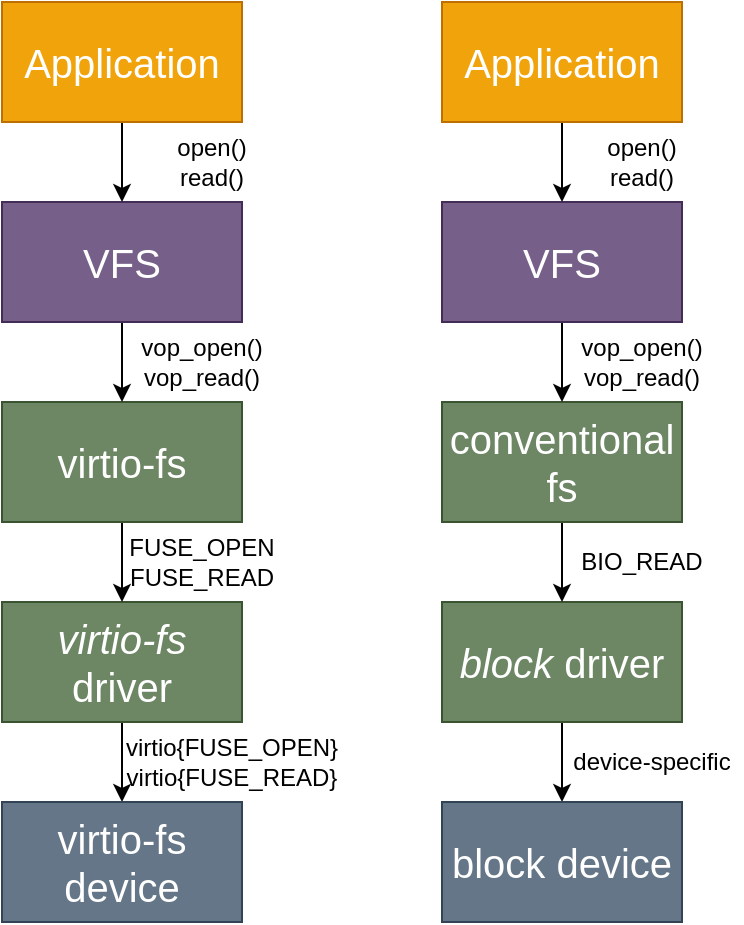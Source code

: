 <mxfile version="13.8.1" type="device"><diagram id="ZkdDAzLG6dOefePDzzhq" name="Page-1"><mxGraphModel dx="1422" dy="807" grid="1" gridSize="10" guides="1" tooltips="1" connect="1" arrows="1" fold="1" page="1" pageScale="1" pageWidth="850" pageHeight="1100" math="0" shadow="0"><root><mxCell id="0"/><mxCell id="1" parent="0"/><mxCell id="KAwaI2S2Kx59H0lu23yh-9" style="edgeStyle=orthogonalEdgeStyle;rounded=0;orthogonalLoop=1;jettySize=auto;html=1;entryX=0.5;entryY=0;entryDx=0;entryDy=0;" edge="1" parent="1" source="KAwaI2S2Kx59H0lu23yh-1" target="KAwaI2S2Kx59H0lu23yh-5"><mxGeometry relative="1" as="geometry"/></mxCell><mxCell id="KAwaI2S2Kx59H0lu23yh-1" value="&lt;font style=&quot;font-size: 20px&quot;&gt;&lt;i&gt;virtio-fs&lt;/i&gt; driver&lt;/font&gt;" style="rounded=0;whiteSpace=wrap;html=1;fillColor=#6d8764;strokeColor=#3A5431;fontColor=#ffffff;" vertex="1" parent="1"><mxGeometry x="240" y="380" width="120" height="60" as="geometry"/></mxCell><mxCell id="KAwaI2S2Kx59H0lu23yh-8" style="edgeStyle=orthogonalEdgeStyle;rounded=0;orthogonalLoop=1;jettySize=auto;html=1;exitX=0.5;exitY=1;exitDx=0;exitDy=0;entryX=0.5;entryY=0;entryDx=0;entryDy=0;" edge="1" parent="1" source="KAwaI2S2Kx59H0lu23yh-2" target="KAwaI2S2Kx59H0lu23yh-1"><mxGeometry relative="1" as="geometry"/></mxCell><mxCell id="KAwaI2S2Kx59H0lu23yh-2" value="&lt;font style=&quot;font-size: 20px&quot;&gt;virtio-fs&lt;/font&gt;" style="rounded=0;whiteSpace=wrap;html=1;fillColor=#6d8764;strokeColor=#3A5431;fontColor=#ffffff;" vertex="1" parent="1"><mxGeometry x="240" y="280" width="120" height="60" as="geometry"/></mxCell><mxCell id="KAwaI2S2Kx59H0lu23yh-7" style="edgeStyle=orthogonalEdgeStyle;rounded=0;orthogonalLoop=1;jettySize=auto;html=1;entryX=0.5;entryY=0;entryDx=0;entryDy=0;" edge="1" parent="1" source="KAwaI2S2Kx59H0lu23yh-3" target="KAwaI2S2Kx59H0lu23yh-2"><mxGeometry relative="1" as="geometry"/></mxCell><mxCell id="KAwaI2S2Kx59H0lu23yh-3" value="&lt;font style=&quot;font-size: 20px&quot;&gt;VFS&lt;/font&gt;" style="rounded=0;whiteSpace=wrap;html=1;fillColor=#76608a;strokeColor=#432D57;fontColor=#ffffff;" vertex="1" parent="1"><mxGeometry x="240" y="180" width="120" height="60" as="geometry"/></mxCell><mxCell id="KAwaI2S2Kx59H0lu23yh-6" style="edgeStyle=orthogonalEdgeStyle;rounded=0;orthogonalLoop=1;jettySize=auto;html=1;entryX=0.5;entryY=0;entryDx=0;entryDy=0;" edge="1" parent="1" source="KAwaI2S2Kx59H0lu23yh-4" target="KAwaI2S2Kx59H0lu23yh-3"><mxGeometry relative="1" as="geometry"/></mxCell><mxCell id="KAwaI2S2Kx59H0lu23yh-4" value="&lt;font style=&quot;font-size: 20px&quot;&gt;Application&lt;/font&gt;" style="rounded=0;whiteSpace=wrap;html=1;fillColor=#f0a30a;strokeColor=#BD7000;fontColor=#ffffff;" vertex="1" parent="1"><mxGeometry x="240" y="80" width="120" height="60" as="geometry"/></mxCell><mxCell id="KAwaI2S2Kx59H0lu23yh-5" value="&lt;font style=&quot;font-size: 20px&quot;&gt;virtio-fs device&lt;/font&gt;" style="rounded=0;whiteSpace=wrap;html=1;glass=0;fillColor=#647687;strokeColor=#314354;fontColor=#ffffff;" vertex="1" parent="1"><mxGeometry x="240" y="480" width="120" height="60" as="geometry"/></mxCell><mxCell id="KAwaI2S2Kx59H0lu23yh-10" style="edgeStyle=orthogonalEdgeStyle;rounded=0;orthogonalLoop=1;jettySize=auto;html=1;entryX=0.5;entryY=0;entryDx=0;entryDy=0;" edge="1" source="KAwaI2S2Kx59H0lu23yh-11" target="KAwaI2S2Kx59H0lu23yh-18" parent="1"><mxGeometry relative="1" as="geometry"/></mxCell><mxCell id="KAwaI2S2Kx59H0lu23yh-11" value="&lt;span style=&quot;font-size: 20px&quot;&gt;&lt;i&gt;block &lt;/i&gt;driver&lt;/span&gt;" style="rounded=0;whiteSpace=wrap;html=1;fillColor=#6d8764;strokeColor=#3A5431;fontColor=#ffffff;" vertex="1" parent="1"><mxGeometry x="460" y="380" width="120" height="60" as="geometry"/></mxCell><mxCell id="KAwaI2S2Kx59H0lu23yh-12" style="edgeStyle=orthogonalEdgeStyle;rounded=0;orthogonalLoop=1;jettySize=auto;html=1;exitX=0.5;exitY=1;exitDx=0;exitDy=0;entryX=0.5;entryY=0;entryDx=0;entryDy=0;" edge="1" source="KAwaI2S2Kx59H0lu23yh-13" target="KAwaI2S2Kx59H0lu23yh-11" parent="1"><mxGeometry relative="1" as="geometry"/></mxCell><mxCell id="KAwaI2S2Kx59H0lu23yh-13" value="&lt;span style=&quot;font-size: 20px&quot;&gt;conventional fs&lt;/span&gt;" style="rounded=0;whiteSpace=wrap;html=1;fillColor=#6d8764;strokeColor=#3A5431;fontColor=#ffffff;" vertex="1" parent="1"><mxGeometry x="460" y="280" width="120" height="60" as="geometry"/></mxCell><mxCell id="KAwaI2S2Kx59H0lu23yh-14" style="edgeStyle=orthogonalEdgeStyle;rounded=0;orthogonalLoop=1;jettySize=auto;html=1;entryX=0.5;entryY=0;entryDx=0;entryDy=0;" edge="1" source="KAwaI2S2Kx59H0lu23yh-15" target="KAwaI2S2Kx59H0lu23yh-13" parent="1"><mxGeometry relative="1" as="geometry"/></mxCell><mxCell id="KAwaI2S2Kx59H0lu23yh-15" value="&lt;font style=&quot;font-size: 20px&quot;&gt;VFS&lt;/font&gt;" style="rounded=0;whiteSpace=wrap;html=1;fillColor=#76608a;strokeColor=#432D57;fontColor=#ffffff;" vertex="1" parent="1"><mxGeometry x="460" y="180" width="120" height="60" as="geometry"/></mxCell><mxCell id="KAwaI2S2Kx59H0lu23yh-16" style="edgeStyle=orthogonalEdgeStyle;rounded=0;orthogonalLoop=1;jettySize=auto;html=1;entryX=0.5;entryY=0;entryDx=0;entryDy=0;" edge="1" source="KAwaI2S2Kx59H0lu23yh-17" target="KAwaI2S2Kx59H0lu23yh-15" parent="1"><mxGeometry relative="1" as="geometry"/></mxCell><mxCell id="KAwaI2S2Kx59H0lu23yh-17" value="&lt;font style=&quot;font-size: 20px&quot;&gt;Application&lt;/font&gt;" style="rounded=0;whiteSpace=wrap;html=1;fillColor=#f0a30a;strokeColor=#BD7000;fontColor=#ffffff;" vertex="1" parent="1"><mxGeometry x="460" y="80" width="120" height="60" as="geometry"/></mxCell><mxCell id="KAwaI2S2Kx59H0lu23yh-18" value="&lt;font style=&quot;font-size: 20px&quot;&gt;block device&lt;/font&gt;" style="rounded=0;whiteSpace=wrap;html=1;glass=0;fillColor=#647687;strokeColor=#314354;fontColor=#ffffff;" vertex="1" parent="1"><mxGeometry x="460" y="480" width="120" height="60" as="geometry"/></mxCell><mxCell id="KAwaI2S2Kx59H0lu23yh-19" value="open()&lt;br&gt;read()" style="text;html=1;strokeColor=none;fillColor=none;align=center;verticalAlign=middle;whiteSpace=wrap;rounded=0;glass=0;" vertex="1" parent="1"><mxGeometry x="325" y="150" width="40" height="20" as="geometry"/></mxCell><mxCell id="KAwaI2S2Kx59H0lu23yh-20" value="open()&lt;br&gt;read()" style="text;html=1;strokeColor=none;fillColor=none;align=center;verticalAlign=middle;whiteSpace=wrap;rounded=0;glass=0;" vertex="1" parent="1"><mxGeometry x="540" y="150" width="40" height="20" as="geometry"/></mxCell><mxCell id="KAwaI2S2Kx59H0lu23yh-21" value="vop_open()&lt;br&gt;vop_read()" style="text;html=1;strokeColor=none;fillColor=none;align=center;verticalAlign=middle;whiteSpace=wrap;rounded=0;glass=0;" vertex="1" parent="1"><mxGeometry x="320" y="250" width="40" height="20" as="geometry"/></mxCell><mxCell id="KAwaI2S2Kx59H0lu23yh-22" value="vop_open()&lt;br&gt;vop_read()" style="text;html=1;strokeColor=none;fillColor=none;align=center;verticalAlign=middle;whiteSpace=wrap;rounded=0;glass=0;" vertex="1" parent="1"><mxGeometry x="540" y="250" width="40" height="20" as="geometry"/></mxCell><mxCell id="KAwaI2S2Kx59H0lu23yh-23" value="FUSE_OPEN&lt;br&gt;FUSE_READ" style="text;html=1;strokeColor=none;fillColor=none;align=center;verticalAlign=middle;whiteSpace=wrap;rounded=0;glass=0;" vertex="1" parent="1"><mxGeometry x="320" y="350" width="40" height="20" as="geometry"/></mxCell><mxCell id="KAwaI2S2Kx59H0lu23yh-24" value="BIO_READ" style="text;html=1;strokeColor=none;fillColor=none;align=center;verticalAlign=middle;whiteSpace=wrap;rounded=0;glass=0;" vertex="1" parent="1"><mxGeometry x="530" y="350" width="60" height="20" as="geometry"/></mxCell><mxCell id="KAwaI2S2Kx59H0lu23yh-25" value="device-specific" style="text;html=1;strokeColor=none;fillColor=none;align=center;verticalAlign=middle;whiteSpace=wrap;rounded=0;glass=0;" vertex="1" parent="1"><mxGeometry x="520" y="450" width="90" height="20" as="geometry"/></mxCell><mxCell id="KAwaI2S2Kx59H0lu23yh-26" value="virtio{FUSE_OPEN}&lt;br&gt;virtio{FUSE_READ}" style="text;html=1;strokeColor=none;fillColor=none;align=center;verticalAlign=middle;whiteSpace=wrap;rounded=0;glass=0;" vertex="1" parent="1"><mxGeometry x="300" y="450" width="110" height="20" as="geometry"/></mxCell></root></mxGraphModel></diagram></mxfile>
